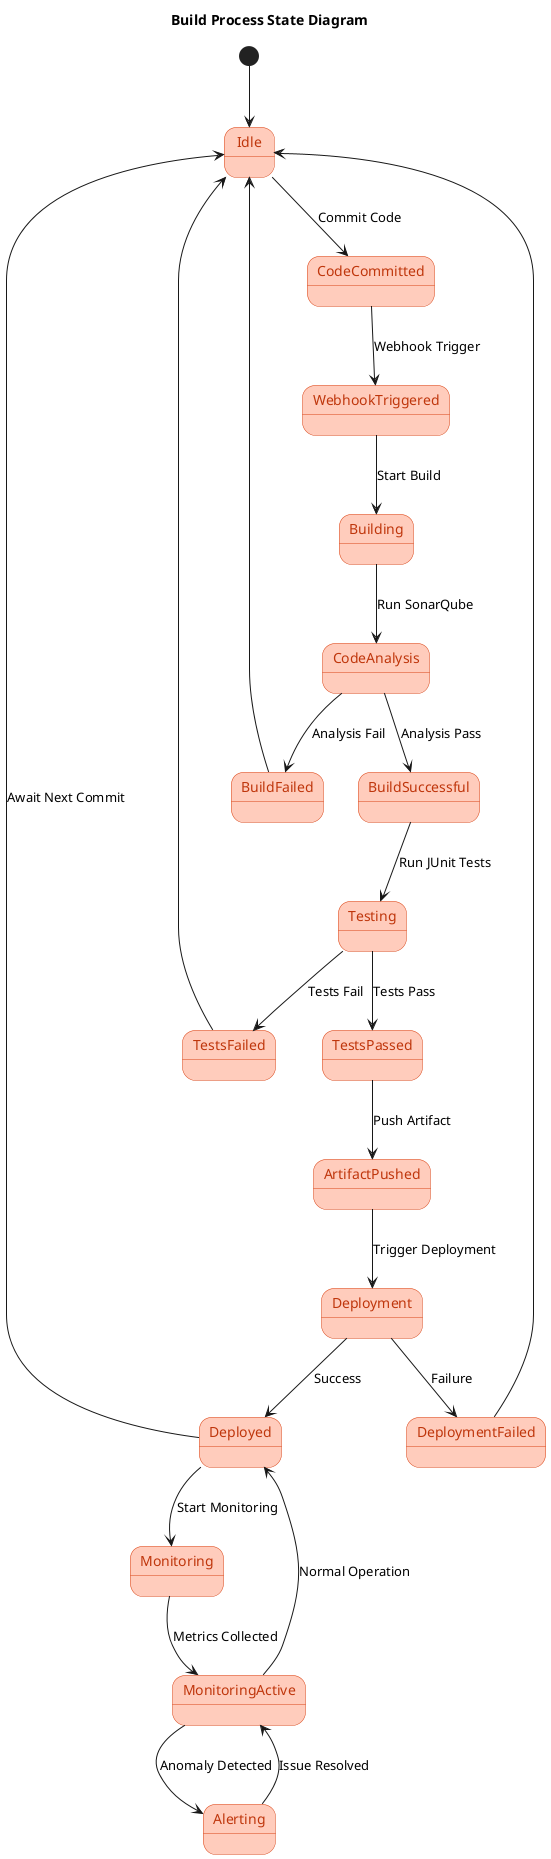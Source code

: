 @startuml
skinparam state {
    BackgroundColor #FFCCBC
    BorderColor #D84315
    FontColor #BF360C
}

title Build Process State Diagram

[*] --> Idle

Idle --> CodeCommitted : Commit Code
CodeCommitted --> WebhookTriggered : Webhook Trigger
WebhookTriggered --> Building : Start Build
Building --> CodeAnalysis : Run SonarQube
CodeAnalysis --> BuildSuccessful : Analysis Pass
CodeAnalysis --> BuildFailed : Analysis Fail
BuildSuccessful --> Testing : Run JUnit Tests
Testing --> TestsPassed : Tests Pass
Testing --> TestsFailed : Tests Fail
TestsPassed --> ArtifactPushed : Push Artifact
ArtifactPushed --> Deployment : Trigger Deployment
Deployment --> Deployed : Success
Deployment --> DeploymentFailed : Failure
Deployed --> Monitoring : Start Monitoring
Monitoring --> MonitoringActive : Metrics Collected
MonitoringActive --> Alerting : Anomaly Detected
Alerting --> MonitoringActive : Issue Resolved
MonitoringActive --> Deployed : Normal Operation
Deployed --> Idle : Await Next Commit

BuildFailed --> Idle
TestsFailed --> Idle
DeploymentFailed --> Idle

@enduml

